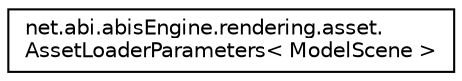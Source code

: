 digraph "Graphical Class Hierarchy"
{
 // LATEX_PDF_SIZE
  edge [fontname="Helvetica",fontsize="10",labelfontname="Helvetica",labelfontsize="10"];
  node [fontname="Helvetica",fontsize="10",shape=record];
  rankdir="LR";
  Node0 [label="net.abi.abisEngine.rendering.asset.\lAssetLoaderParameters\< ModelScene \>",height=0.2,width=0.4,color="black", fillcolor="white", style="filled",URL="$db/d66/classnet_1_1abi_1_1abis_engine_1_1rendering_1_1asset_1_1_asset_loader_parameters.html",tooltip=" "];
}
